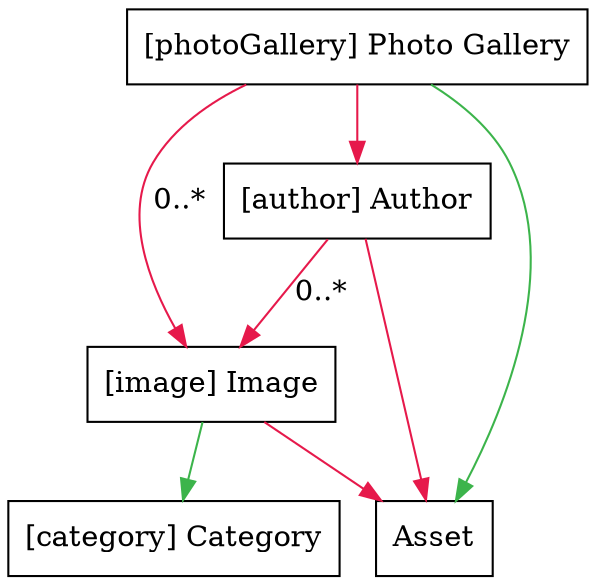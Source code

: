 digraph obj {
  node[shape=record];

  "photoGallery" [label="[photoGallery] Photo Gallery"];
  "Asset";
  "image" [label="[image] Image"];
  "author" [label="[author] Author"];
  "category" [label="[category] Category"];
  edge [color="#e6194B"];
  "photoGallery" -> "author" [dir=forward];
  edge [color="#3cb44b"];
  "photoGallery" -> "Asset" [dir=forward];
  edge [color="#e6194B"];
  "photoGallery" -> "image" [dir=forward,label="0..*"];
  edge [color="#e6194B"];
  "image" -> "Asset" [dir=forward];
  edge [color="#3cb44b"];
  "image" -> "category" [dir=forward];
  edge [color="#e6194B"];
  "author" -> "Asset" [dir=forward];
  edge [color="#e6194B"];
  "author" -> "image" [dir=forward,label="0..*"];
}
